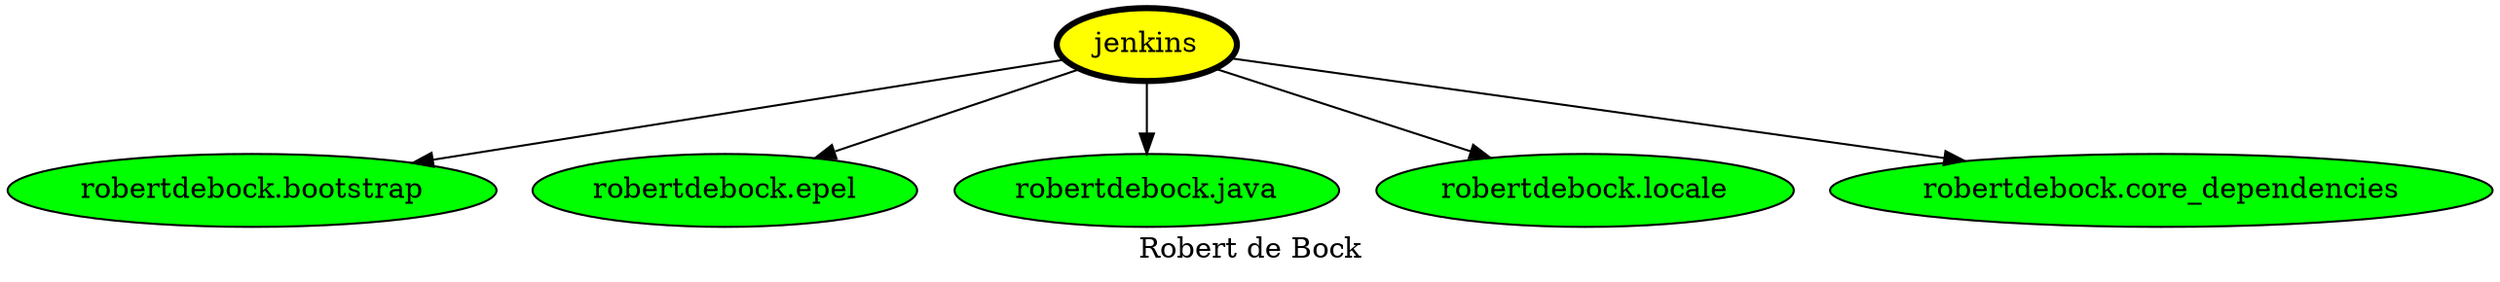 digraph PhiloDilemma {
  label = "Robert de Bock" ;
  overlap=false
  {
    "jenkins" [fillcolor=yellow style=filled penwidth=3]
    "robertdebock.bootstrap" [fillcolor=green style=filled]
    "robertdebock.epel" [fillcolor=green style=filled]
    "robertdebock.java" [fillcolor=green style=filled]
    "robertdebock.locale" [fillcolor=green style=filled]
    "robertdebock.core_dependencies" [fillcolor=green style=filled]
  }
  "jenkins" -> "robertdebock.bootstrap"
  "jenkins" -> "robertdebock.epel"
  "jenkins" -> "robertdebock.java"
  "jenkins" -> "robertdebock.locale"
  "jenkins" -> "robertdebock.core_dependencies"
}

